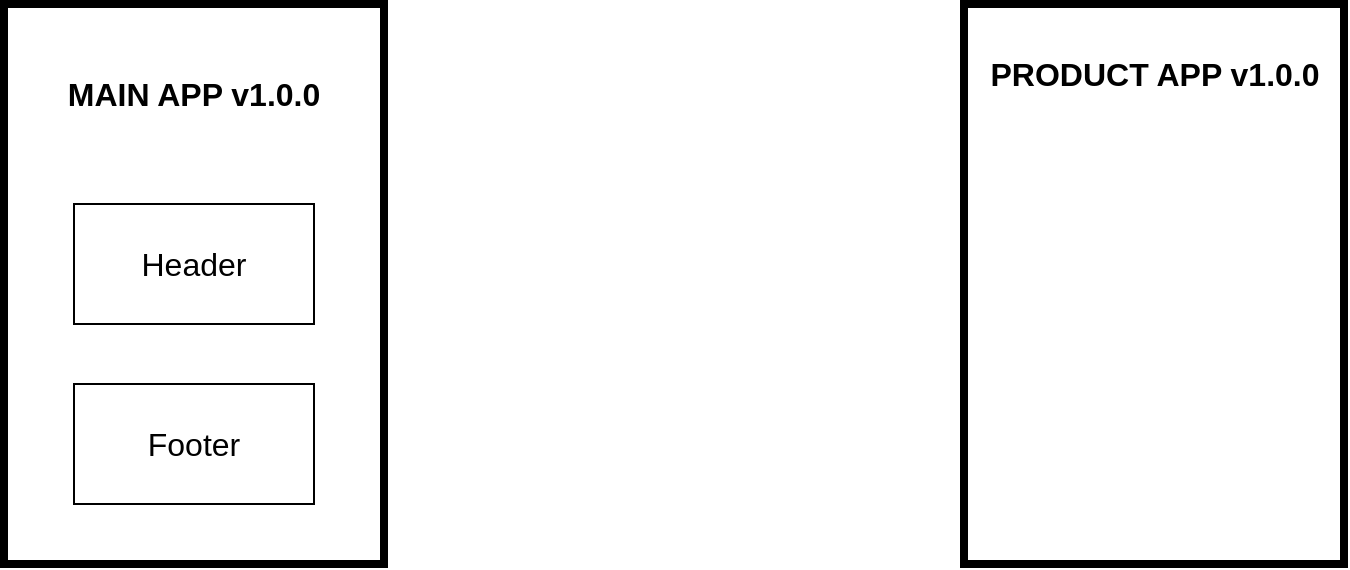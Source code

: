 <mxfile>
    <diagram id="9H4K04bBB6wB5BCgHkr3" name="Page-1">
        <mxGraphModel dx="906" dy="558" grid="1" gridSize="10" guides="1" tooltips="1" connect="1" arrows="1" fold="1" page="1" pageScale="1" pageWidth="827" pageHeight="1169" math="0" shadow="0">
            <root>
                <mxCell id="0"/>
                <mxCell id="1" parent="0"/>
                <mxCell id="4iwp6-xILq8A7AuoWzdo-10" value="" style="rounded=0;whiteSpace=wrap;html=1;spacing=2;strokeWidth=4;" vertex="1" parent="1">
                    <mxGeometry x="550" y="120" width="190" height="280" as="geometry"/>
                </mxCell>
                <mxCell id="3" value="" style="rounded=0;whiteSpace=wrap;html=1;spacing=2;strokeWidth=4;" vertex="1" parent="1">
                    <mxGeometry x="70" y="120" width="190" height="280" as="geometry"/>
                </mxCell>
                <mxCell id="5" value="&lt;b&gt;&lt;font style=&quot;font-size: 16px;&quot;&gt;MAIN APP v1.0.0&lt;/font&gt;&lt;/b&gt;" style="text;strokeColor=none;align=center;fillColor=none;html=1;verticalAlign=middle;whiteSpace=wrap;rounded=0;" vertex="1" parent="1">
                    <mxGeometry x="85" y="150" width="160" height="30" as="geometry"/>
                </mxCell>
                <mxCell id="6" value="&lt;b&gt;&lt;font style=&quot;font-size: 16px;&quot;&gt;PRODUCT APP v1.0.0&lt;/font&gt;&lt;/b&gt;" style="text;strokeColor=none;align=center;fillColor=none;html=1;verticalAlign=middle;whiteSpace=wrap;rounded=0;" vertex="1" parent="1">
                    <mxGeometry x="557.5" y="140" width="175" height="30" as="geometry"/>
                </mxCell>
                <mxCell id="7" value="" style="rounded=0;whiteSpace=wrap;html=1;fontSize=16;" vertex="1" parent="1">
                    <mxGeometry x="105" y="220" width="120" height="60" as="geometry"/>
                </mxCell>
                <mxCell id="8" value="Header" style="text;strokeColor=none;align=center;fillColor=none;html=1;verticalAlign=middle;whiteSpace=wrap;rounded=0;fontSize=16;" vertex="1" parent="1">
                    <mxGeometry x="135" y="235" width="60" height="30" as="geometry"/>
                </mxCell>
                <mxCell id="9" value="" style="rounded=0;whiteSpace=wrap;html=1;fontSize=16;" vertex="1" parent="1">
                    <mxGeometry x="105" y="310" width="120" height="60" as="geometry"/>
                </mxCell>
                <mxCell id="10" value="Footer" style="text;strokeColor=none;align=center;fillColor=none;html=1;verticalAlign=middle;whiteSpace=wrap;rounded=0;fontSize=16;" vertex="1" parent="1">
                    <mxGeometry x="135" y="325" width="60" height="30" as="geometry"/>
                </mxCell>
            </root>
        </mxGraphModel>
    </diagram>
    <diagram id="XXxxssNK5_2jGxjpMWaP" name="NPM">
        <mxGraphModel dx="906" dy="558" grid="1" gridSize="10" guides="1" tooltips="1" connect="1" arrows="1" fold="1" page="1" pageScale="1" pageWidth="827" pageHeight="1169" math="0" shadow="0">
            <root>
                <mxCell id="0"/>
                <mxCell id="1" parent="0"/>
                <mxCell id="0a1f45oaZexeqXj393N0-22" style="edgeStyle=none;html=1;exitX=1;exitY=0.5;exitDx=0;exitDy=0;entryX=0.25;entryY=0;entryDx=0;entryDy=0;fontSize=16;" edge="1" parent="1" source="0a1f45oaZexeqXj393N0-1" target="0a1f45oaZexeqXj393N0-10">
                    <mxGeometry relative="1" as="geometry">
                        <Array as="points">
                            <mxPoint x="373" y="215"/>
                        </Array>
                    </mxGeometry>
                </mxCell>
                <mxCell id="0a1f45oaZexeqXj393N0-1" value="" style="rounded=0;whiteSpace=wrap;html=1;spacing=2;strokeWidth=4;" vertex="1" parent="1">
                    <mxGeometry x="40" y="80" width="210" height="270" as="geometry"/>
                </mxCell>
                <mxCell id="0a1f45oaZexeqXj393N0-23" style="edgeStyle=none;html=1;exitX=0;exitY=0.5;exitDx=0;exitDy=0;entryX=0.75;entryY=0;entryDx=0;entryDy=0;fontSize=16;" edge="1" parent="1" source="0a1f45oaZexeqXj393N0-2" target="0a1f45oaZexeqXj393N0-10">
                    <mxGeometry relative="1" as="geometry">
                        <Array as="points">
                            <mxPoint x="478" y="220"/>
                        </Array>
                    </mxGeometry>
                </mxCell>
                <mxCell id="0a1f45oaZexeqXj393N0-2" value="" style="rounded=0;whiteSpace=wrap;html=1;strokeWidth=4;" vertex="1" parent="1">
                    <mxGeometry x="600" y="80" width="200" height="280" as="geometry"/>
                </mxCell>
                <mxCell id="0a1f45oaZexeqXj393N0-3" value="&lt;b&gt;&lt;font style=&quot;font-size: 16px;&quot;&gt;MAIN APP v1.0.1&lt;/font&gt;&lt;/b&gt;" style="text;strokeColor=none;align=center;fillColor=none;html=1;verticalAlign=middle;whiteSpace=wrap;rounded=0;" vertex="1" parent="1">
                    <mxGeometry x="65" y="120" width="160" height="30" as="geometry"/>
                </mxCell>
                <mxCell id="0a1f45oaZexeqXj393N0-4" value="&lt;b&gt;&lt;font style=&quot;font-size: 16px;&quot;&gt;PRODUCT APP v1.0.1&lt;/font&gt;&lt;/b&gt;" style="text;strokeColor=none;align=center;fillColor=none;html=1;verticalAlign=middle;whiteSpace=wrap;rounded=0;" vertex="1" parent="1">
                    <mxGeometry x="612.5" y="120" width="175" height="30" as="geometry"/>
                </mxCell>
                <mxCell id="0a1f45oaZexeqXj393N0-10" value="" style="rounded=0;whiteSpace=wrap;html=1;strokeWidth=4;" vertex="1" parent="1">
                    <mxGeometry x="320" y="240" width="210" height="280" as="geometry"/>
                </mxCell>
                <mxCell id="0a1f45oaZexeqXj393N0-11" value="&lt;b&gt;&lt;font style=&quot;font-size: 16px;&quot;&gt;NPM Lib v1.0.1&lt;/font&gt;&lt;/b&gt;" style="text;strokeColor=none;align=center;fillColor=none;html=1;verticalAlign=middle;whiteSpace=wrap;rounded=0;" vertex="1" parent="1">
                    <mxGeometry x="337.5" y="270" width="175" height="30" as="geometry"/>
                </mxCell>
                <mxCell id="0a1f45oaZexeqXj393N0-16" value="" style="rounded=0;whiteSpace=wrap;html=1;fontSize=16;" vertex="1" parent="1">
                    <mxGeometry x="365" y="330" width="120" height="60" as="geometry"/>
                </mxCell>
                <mxCell id="0a1f45oaZexeqXj393N0-17" value="Header" style="text;strokeColor=none;align=center;fillColor=none;html=1;verticalAlign=middle;whiteSpace=wrap;rounded=0;fontSize=16;" vertex="1" parent="1">
                    <mxGeometry x="395" y="345" width="60" height="30" as="geometry"/>
                </mxCell>
                <mxCell id="0a1f45oaZexeqXj393N0-18" value="" style="rounded=0;whiteSpace=wrap;html=1;fontSize=16;" vertex="1" parent="1">
                    <mxGeometry x="365" y="420" width="120" height="60" as="geometry"/>
                </mxCell>
                <mxCell id="0a1f45oaZexeqXj393N0-19" value="Footer" style="text;strokeColor=none;align=center;fillColor=none;html=1;verticalAlign=middle;whiteSpace=wrap;rounded=0;fontSize=16;" vertex="1" parent="1">
                    <mxGeometry x="395" y="435" width="60" height="30" as="geometry"/>
                </mxCell>
            </root>
        </mxGraphModel>
    </diagram>
    <diagram id="B243AC2RbVHFr_FX3xz7" name="Assets">
        <mxGraphModel dx="906" dy="558" grid="1" gridSize="10" guides="1" tooltips="1" connect="1" arrows="1" fold="1" page="1" pageScale="1" pageWidth="827" pageHeight="1169" math="0" shadow="0">
            <root>
                <mxCell id="0"/>
                <mxCell id="1" parent="0"/>
                <mxCell id="KVwyU7wk7L-fBCTyG87O-20" style="edgeStyle=none;html=1;exitX=0;exitY=0.5;exitDx=0;exitDy=0;entryX=1;entryY=0.5;entryDx=0;entryDy=0;fontSize=16;" edge="1" parent="1" source="KVwyU7wk7L-fBCTyG87O-1" target="KVwyU7wk7L-fBCTyG87O-17">
                    <mxGeometry relative="1" as="geometry">
                        <Array as="points">
                            <mxPoint x="560" y="380"/>
                            <mxPoint x="560" y="435"/>
                        </Array>
                    </mxGeometry>
                </mxCell>
                <mxCell id="KVwyU7wk7L-fBCTyG87O-1" value="" style="rounded=0;whiteSpace=wrap;html=1;spacing=2;strokeWidth=4;" vertex="1" parent="1">
                    <mxGeometry x="630" y="240" width="190" height="280" as="geometry"/>
                </mxCell>
                <mxCell id="KVwyU7wk7L-fBCTyG87O-19" style="edgeStyle=none;html=1;exitX=1;exitY=0.5;exitDx=0;exitDy=0;entryX=0;entryY=0.5;entryDx=0;entryDy=0;fontSize=16;" edge="1" parent="1" source="KVwyU7wk7L-fBCTyG87O-2" target="KVwyU7wk7L-fBCTyG87O-17">
                    <mxGeometry relative="1" as="geometry">
                        <Array as="points">
                            <mxPoint x="270" y="380"/>
                            <mxPoint x="270" y="435"/>
                        </Array>
                    </mxGeometry>
                </mxCell>
                <mxCell id="KVwyU7wk7L-fBCTyG87O-2" value="" style="rounded=0;whiteSpace=wrap;html=1;spacing=2;strokeWidth=4;" vertex="1" parent="1">
                    <mxGeometry x="20" y="240" width="190" height="280" as="geometry"/>
                </mxCell>
                <mxCell id="KVwyU7wk7L-fBCTyG87O-3" value="&lt;b&gt;&lt;font style=&quot;font-size: 16px;&quot;&gt;MAIN APP v1.0.0&lt;/font&gt;&lt;/b&gt;" style="text;strokeColor=none;align=center;fillColor=none;html=1;verticalAlign=middle;whiteSpace=wrap;rounded=0;" vertex="1" parent="1">
                    <mxGeometry x="35" y="270" width="160" height="30" as="geometry"/>
                </mxCell>
                <mxCell id="KVwyU7wk7L-fBCTyG87O-4" value="&lt;b&gt;&lt;font style=&quot;font-size: 16px;&quot;&gt;PRODUCT APP v1.0.0&lt;/font&gt;&lt;/b&gt;" style="text;strokeColor=none;align=center;fillColor=none;html=1;verticalAlign=middle;whiteSpace=wrap;rounded=0;" vertex="1" parent="1">
                    <mxGeometry x="637.5" y="260" width="175" height="30" as="geometry"/>
                </mxCell>
                <mxCell id="KVwyU7wk7L-fBCTyG87O-21" style="edgeStyle=none;html=1;exitX=1;exitY=0.5;exitDx=0;exitDy=0;fontSize=16;entryX=0.5;entryY=0;entryDx=0;entryDy=0;" edge="1" parent="1" source="KVwyU7wk7L-fBCTyG87O-9" target="KVwyU7wk7L-fBCTyG87O-15">
                    <mxGeometry relative="1" as="geometry">
                        <mxPoint x="540" y="180" as="targetPoint"/>
                        <Array as="points">
                            <mxPoint x="535" y="180"/>
                        </Array>
                    </mxGeometry>
                </mxCell>
                <mxCell id="KVwyU7wk7L-fBCTyG87O-9" value="" style="rounded=0;whiteSpace=wrap;html=1;spacing=2;strokeWidth=4;" vertex="1" parent="1">
                    <mxGeometry x="250" y="40" width="190" height="280" as="geometry"/>
                </mxCell>
                <mxCell id="KVwyU7wk7L-fBCTyG87O-10" value="&lt;b&gt;&lt;font style=&quot;font-size: 16px;&quot;&gt;Header/Footer Project&lt;/font&gt;&lt;/b&gt;" style="text;strokeColor=none;align=center;fillColor=none;html=1;verticalAlign=middle;whiteSpace=wrap;rounded=0;" vertex="1" parent="1">
                    <mxGeometry x="265" y="70" width="160" height="30" as="geometry"/>
                </mxCell>
                <mxCell id="KVwyU7wk7L-fBCTyG87O-11" value="" style="rounded=0;whiteSpace=wrap;html=1;fontSize=16;" vertex="1" parent="1">
                    <mxGeometry x="285" y="140" width="120" height="60" as="geometry"/>
                </mxCell>
                <mxCell id="KVwyU7wk7L-fBCTyG87O-12" value="Header" style="text;strokeColor=none;align=center;fillColor=none;html=1;verticalAlign=middle;whiteSpace=wrap;rounded=0;fontSize=16;" vertex="1" parent="1">
                    <mxGeometry x="315" y="155" width="60" height="30" as="geometry"/>
                </mxCell>
                <mxCell id="KVwyU7wk7L-fBCTyG87O-13" value="" style="rounded=0;whiteSpace=wrap;html=1;fontSize=16;" vertex="1" parent="1">
                    <mxGeometry x="285" y="230" width="120" height="60" as="geometry"/>
                </mxCell>
                <mxCell id="KVwyU7wk7L-fBCTyG87O-14" value="Footer" style="text;strokeColor=none;align=center;fillColor=none;html=1;verticalAlign=middle;whiteSpace=wrap;rounded=0;fontSize=16;" vertex="1" parent="1">
                    <mxGeometry x="315" y="245" width="60" height="30" as="geometry"/>
                </mxCell>
                <mxCell id="KVwyU7wk7L-fBCTyG87O-22" style="edgeStyle=none;html=1;exitX=0.5;exitY=1;exitDx=0;exitDy=0;entryX=0.5;entryY=0;entryDx=0;entryDy=0;fontSize=16;" edge="1" parent="1" source="KVwyU7wk7L-fBCTyG87O-15" target="KVwyU7wk7L-fBCTyG87O-17">
                    <mxGeometry relative="1" as="geometry">
                        <Array as="points">
                            <mxPoint x="535" y="360"/>
                            <mxPoint x="414" y="360"/>
                        </Array>
                    </mxGeometry>
                </mxCell>
                <mxCell id="KVwyU7wk7L-fBCTyG87O-15" value="" style="rounded=0;whiteSpace=wrap;html=1;fontSize=16;" vertex="1" parent="1">
                    <mxGeometry x="470" y="210" width="130" height="70" as="geometry"/>
                </mxCell>
                <mxCell id="KVwyU7wk7L-fBCTyG87O-16" value="S3 Artifacts" style="text;strokeColor=none;align=center;fillColor=none;html=1;verticalAlign=middle;whiteSpace=wrap;rounded=0;fontSize=16;" vertex="1" parent="1">
                    <mxGeometry x="490" y="230" width="90" height="30" as="geometry"/>
                </mxCell>
                <mxCell id="KVwyU7wk7L-fBCTyG87O-17" value="" style="rounded=0;whiteSpace=wrap;html=1;fontSize=16;" vertex="1" parent="1">
                    <mxGeometry x="349" y="400" width="130" height="70" as="geometry"/>
                </mxCell>
                <mxCell id="KVwyU7wk7L-fBCTyG87O-18" value="Shim Library" style="text;strokeColor=none;align=center;fillColor=none;html=1;verticalAlign=middle;whiteSpace=wrap;rounded=0;fontSize=16;" vertex="1" parent="1">
                    <mxGeometry x="363.5" y="420" width="101" height="30" as="geometry"/>
                </mxCell>
            </root>
        </mxGraphModel>
    </diagram>
    <diagram id="wk8mjTqN-rRymjAQCq6V" name="Module Federation">
        <mxGraphModel dx="906" dy="558" grid="1" gridSize="10" guides="1" tooltips="1" connect="1" arrows="1" fold="1" page="1" pageScale="1" pageWidth="827" pageHeight="1169" math="0" shadow="0">
            <root>
                <mxCell id="0"/>
                <mxCell id="1" parent="0"/>
                <mxCell id="RMASPCmSeshKrod1JCgb-2" value="" style="rounded=0;whiteSpace=wrap;html=1;spacing=2;strokeWidth=4;" vertex="1" parent="1">
                    <mxGeometry x="70" y="120" width="190" height="280" as="geometry"/>
                </mxCell>
                <mxCell id="RMASPCmSeshKrod1JCgb-9" style="edgeStyle=none;html=1;exitX=0;exitY=0.25;exitDx=0;exitDy=0;entryX=1;entryY=0.5;entryDx=0;entryDy=0;fontSize=16;" edge="1" parent="1" source="RMASPCmSeshKrod1JCgb-1" target="RMASPCmSeshKrod1JCgb-5">
                    <mxGeometry relative="1" as="geometry">
                        <Array as="points">
                            <mxPoint x="440" y="190"/>
                            <mxPoint x="440" y="250"/>
                        </Array>
                    </mxGeometry>
                </mxCell>
                <mxCell id="RMASPCmSeshKrod1JCgb-10" style="edgeStyle=none;html=1;exitX=0;exitY=0.575;exitDx=0;exitDy=0;entryX=1;entryY=0.5;entryDx=0;entryDy=0;fontSize=16;exitPerimeter=0;" edge="1" parent="1" source="RMASPCmSeshKrod1JCgb-1" target="RMASPCmSeshKrod1JCgb-7">
                    <mxGeometry relative="1" as="geometry">
                        <Array as="points">
                            <mxPoint x="440" y="280"/>
                            <mxPoint x="440" y="340"/>
                        </Array>
                    </mxGeometry>
                </mxCell>
                <mxCell id="RMASPCmSeshKrod1JCgb-1" value="" style="rounded=0;whiteSpace=wrap;html=1;spacing=2;strokeWidth=4;" vertex="1" parent="1">
                    <mxGeometry x="550" y="120" width="190" height="280" as="geometry"/>
                </mxCell>
                <mxCell id="RMASPCmSeshKrod1JCgb-3" value="&lt;b&gt;&lt;font style=&quot;font-size: 16px;&quot;&gt;MAIN APP v1.0.0&lt;/font&gt;&lt;/b&gt;" style="text;strokeColor=none;align=center;fillColor=none;html=1;verticalAlign=middle;whiteSpace=wrap;rounded=0;" vertex="1" parent="1">
                    <mxGeometry x="85" y="150" width="160" height="30" as="geometry"/>
                </mxCell>
                <mxCell id="RMASPCmSeshKrod1JCgb-4" value="&lt;b&gt;&lt;font style=&quot;font-size: 16px;&quot;&gt;PRODUCT APP v1.0.0&lt;/font&gt;&lt;/b&gt;" style="text;strokeColor=none;align=center;fillColor=none;html=1;verticalAlign=middle;whiteSpace=wrap;rounded=0;" vertex="1" parent="1">
                    <mxGeometry x="557.5" y="140" width="175" height="30" as="geometry"/>
                </mxCell>
                <mxCell id="RMASPCmSeshKrod1JCgb-5" value="" style="rounded=0;whiteSpace=wrap;html=1;fontSize=16;" vertex="1" parent="1">
                    <mxGeometry x="105" y="220" width="120" height="60" as="geometry"/>
                </mxCell>
                <mxCell id="RMASPCmSeshKrod1JCgb-6" value="Header" style="text;strokeColor=none;align=center;fillColor=none;html=1;verticalAlign=middle;whiteSpace=wrap;rounded=0;fontSize=16;" vertex="1" parent="1">
                    <mxGeometry x="135" y="235" width="60" height="30" as="geometry"/>
                </mxCell>
                <mxCell id="RMASPCmSeshKrod1JCgb-7" value="" style="rounded=0;whiteSpace=wrap;html=1;fontSize=16;" vertex="1" parent="1">
                    <mxGeometry x="105" y="310" width="120" height="60" as="geometry"/>
                </mxCell>
                <mxCell id="RMASPCmSeshKrod1JCgb-8" value="Footer" style="text;strokeColor=none;align=center;fillColor=none;html=1;verticalAlign=middle;whiteSpace=wrap;rounded=0;fontSize=16;" vertex="1" parent="1">
                    <mxGeometry x="135" y="325" width="60" height="30" as="geometry"/>
                </mxCell>
            </root>
        </mxGraphModel>
    </diagram>
</mxfile>
